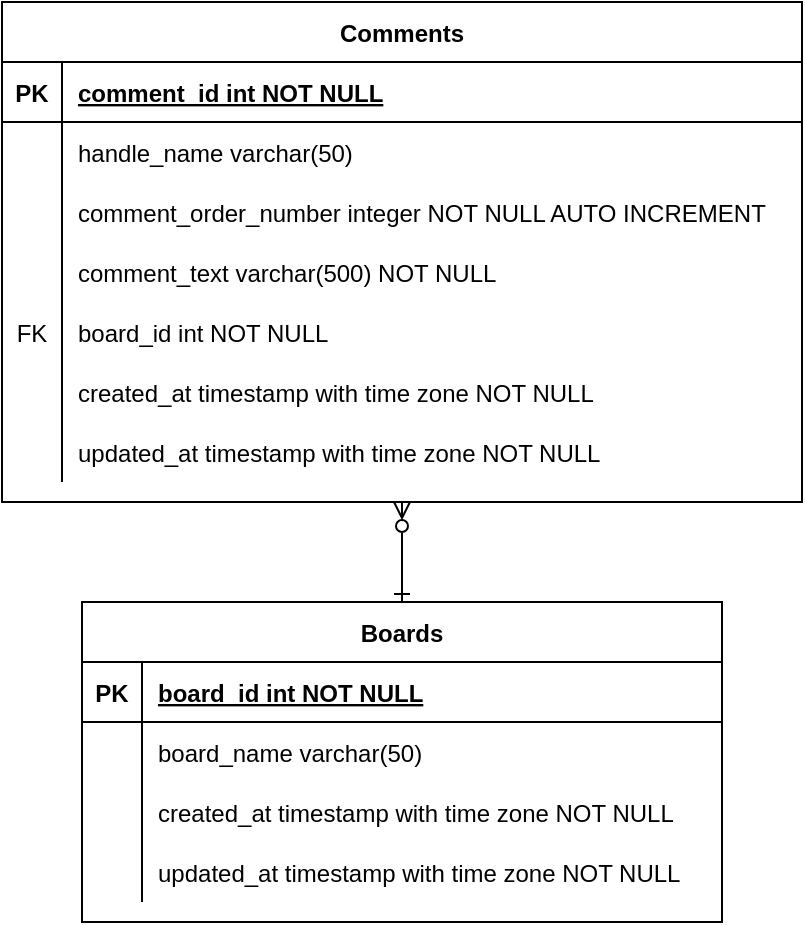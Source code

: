 <mxfile>
    <diagram id="R2lEEEUBdFMjLlhIrx00" name="Page-1">
        <mxGraphModel dx="629" dy="445" grid="1" gridSize="10" guides="1" tooltips="1" connect="1" arrows="1" fold="1" page="1" pageScale="1" pageWidth="850" pageHeight="1100" math="0" shadow="0" extFonts="Permanent Marker^https://fonts.googleapis.com/css?family=Permanent+Marker">
            <root>
                <mxCell id="0"/>
                <mxCell id="1" parent="0"/>
                <mxCell id="2Nbfj4_2pB3e8aUlFarP-18" style="edgeStyle=orthogonalEdgeStyle;rounded=0;orthogonalLoop=1;jettySize=auto;html=1;entryX=0.5;entryY=0;entryDx=0;entryDy=0;endArrow=ERone;endFill=0;startArrow=ERzeroToMany;startFill=0;" parent="1" source="ctsZYJ_Ft5Dsu8GefjpD-1" target="2Nbfj4_2pB3e8aUlFarP-1" edge="1">
                    <mxGeometry relative="1" as="geometry"/>
                </mxCell>
                <mxCell id="ctsZYJ_Ft5Dsu8GefjpD-1" value="Comments" style="shape=table;startSize=30;container=1;collapsible=1;childLayout=tableLayout;fixedRows=1;rowLines=0;fontStyle=1;align=center;resizeLast=1;" parent="1" vertex="1">
                    <mxGeometry x="80" y="130" width="400" height="250" as="geometry"/>
                </mxCell>
                <mxCell id="ctsZYJ_Ft5Dsu8GefjpD-2" value="" style="shape=partialRectangle;collapsible=0;dropTarget=0;pointerEvents=0;fillColor=none;points=[[0,0.5],[1,0.5]];portConstraint=eastwest;top=0;left=0;right=0;bottom=1;" parent="ctsZYJ_Ft5Dsu8GefjpD-1" vertex="1">
                    <mxGeometry y="30" width="400" height="30" as="geometry"/>
                </mxCell>
                <mxCell id="ctsZYJ_Ft5Dsu8GefjpD-3" value="PK" style="shape=partialRectangle;overflow=hidden;connectable=0;fillColor=none;top=0;left=0;bottom=0;right=0;fontStyle=1;" parent="ctsZYJ_Ft5Dsu8GefjpD-2" vertex="1">
                    <mxGeometry width="30" height="30" as="geometry">
                        <mxRectangle width="30" height="30" as="alternateBounds"/>
                    </mxGeometry>
                </mxCell>
                <mxCell id="ctsZYJ_Ft5Dsu8GefjpD-4" value="comment_id int NOT NULL " style="shape=partialRectangle;overflow=hidden;connectable=0;fillColor=none;top=0;left=0;bottom=0;right=0;align=left;spacingLeft=6;fontStyle=5;" parent="ctsZYJ_Ft5Dsu8GefjpD-2" vertex="1">
                    <mxGeometry x="30" width="370" height="30" as="geometry">
                        <mxRectangle width="370" height="30" as="alternateBounds"/>
                    </mxGeometry>
                </mxCell>
                <mxCell id="ctsZYJ_Ft5Dsu8GefjpD-5" value="" style="shape=partialRectangle;collapsible=0;dropTarget=0;pointerEvents=0;fillColor=none;points=[[0,0.5],[1,0.5]];portConstraint=eastwest;top=0;left=0;right=0;bottom=0;" parent="ctsZYJ_Ft5Dsu8GefjpD-1" vertex="1">
                    <mxGeometry y="60" width="400" height="30" as="geometry"/>
                </mxCell>
                <mxCell id="ctsZYJ_Ft5Dsu8GefjpD-6" value="" style="shape=partialRectangle;overflow=hidden;connectable=0;fillColor=none;top=0;left=0;bottom=0;right=0;" parent="ctsZYJ_Ft5Dsu8GefjpD-5" vertex="1">
                    <mxGeometry width="30" height="30" as="geometry">
                        <mxRectangle width="30" height="30" as="alternateBounds"/>
                    </mxGeometry>
                </mxCell>
                <mxCell id="ctsZYJ_Ft5Dsu8GefjpD-7" value="handle_name varchar(50)" style="shape=partialRectangle;overflow=hidden;connectable=0;fillColor=none;top=0;left=0;bottom=0;right=0;align=left;spacingLeft=6;" parent="ctsZYJ_Ft5Dsu8GefjpD-5" vertex="1">
                    <mxGeometry x="30" width="370" height="30" as="geometry">
                        <mxRectangle width="370" height="30" as="alternateBounds"/>
                    </mxGeometry>
                </mxCell>
                <mxCell id="ctsZYJ_Ft5Dsu8GefjpD-8" value="" style="shape=partialRectangle;collapsible=0;dropTarget=0;pointerEvents=0;fillColor=none;points=[[0,0.5],[1,0.5]];portConstraint=eastwest;top=0;left=0;right=0;bottom=0;" parent="ctsZYJ_Ft5Dsu8GefjpD-1" vertex="1">
                    <mxGeometry y="90" width="400" height="30" as="geometry"/>
                </mxCell>
                <mxCell id="ctsZYJ_Ft5Dsu8GefjpD-9" value="" style="shape=partialRectangle;overflow=hidden;connectable=0;fillColor=none;top=0;left=0;bottom=0;right=0;" parent="ctsZYJ_Ft5Dsu8GefjpD-8" vertex="1">
                    <mxGeometry width="30" height="30" as="geometry">
                        <mxRectangle width="30" height="30" as="alternateBounds"/>
                    </mxGeometry>
                </mxCell>
                <mxCell id="ctsZYJ_Ft5Dsu8GefjpD-10" value="comment_order_number integer NOT NULL AUTO INCREMENT" style="shape=partialRectangle;overflow=hidden;connectable=0;fillColor=none;top=0;left=0;bottom=0;right=0;align=left;spacingLeft=6;" parent="ctsZYJ_Ft5Dsu8GefjpD-8" vertex="1">
                    <mxGeometry x="30" width="370" height="30" as="geometry">
                        <mxRectangle width="370" height="30" as="alternateBounds"/>
                    </mxGeometry>
                </mxCell>
                <mxCell id="5" value="" style="shape=partialRectangle;collapsible=0;dropTarget=0;pointerEvents=0;fillColor=none;points=[[0,0.5],[1,0.5]];portConstraint=eastwest;top=0;left=0;right=0;bottom=0;" parent="ctsZYJ_Ft5Dsu8GefjpD-1" vertex="1">
                    <mxGeometry y="120" width="400" height="30" as="geometry"/>
                </mxCell>
                <mxCell id="6" value="" style="shape=partialRectangle;overflow=hidden;connectable=0;fillColor=none;top=0;left=0;bottom=0;right=0;" parent="5" vertex="1">
                    <mxGeometry width="30" height="30" as="geometry">
                        <mxRectangle width="30" height="30" as="alternateBounds"/>
                    </mxGeometry>
                </mxCell>
                <mxCell id="7" value="comment_text varchar(500) NOT NULL" style="shape=partialRectangle;overflow=hidden;connectable=0;fillColor=none;top=0;left=0;bottom=0;right=0;align=left;spacingLeft=6;" parent="5" vertex="1">
                    <mxGeometry x="30" width="370" height="30" as="geometry">
                        <mxRectangle width="370" height="30" as="alternateBounds"/>
                    </mxGeometry>
                </mxCell>
                <mxCell id="8" value="" style="shape=partialRectangle;collapsible=0;dropTarget=0;pointerEvents=0;fillColor=none;points=[[0,0.5],[1,0.5]];portConstraint=eastwest;top=0;left=0;right=0;bottom=0;" vertex="1" parent="ctsZYJ_Ft5Dsu8GefjpD-1">
                    <mxGeometry y="150" width="400" height="30" as="geometry"/>
                </mxCell>
                <mxCell id="9" value="FK" style="shape=partialRectangle;overflow=hidden;connectable=0;fillColor=none;top=0;left=0;bottom=0;right=0;" vertex="1" parent="8">
                    <mxGeometry width="30" height="30" as="geometry">
                        <mxRectangle width="30" height="30" as="alternateBounds"/>
                    </mxGeometry>
                </mxCell>
                <mxCell id="10" value="board_id int NOT NULL" style="shape=partialRectangle;overflow=hidden;connectable=0;fillColor=none;top=0;left=0;bottom=0;right=0;align=left;spacingLeft=6;" vertex="1" parent="8">
                    <mxGeometry x="30" width="370" height="30" as="geometry">
                        <mxRectangle width="370" height="30" as="alternateBounds"/>
                    </mxGeometry>
                </mxCell>
                <mxCell id="ctsZYJ_Ft5Dsu8GefjpD-11" value="" style="shape=partialRectangle;collapsible=0;dropTarget=0;pointerEvents=0;fillColor=none;points=[[0,0.5],[1,0.5]];portConstraint=eastwest;top=0;left=0;right=0;bottom=0;" parent="ctsZYJ_Ft5Dsu8GefjpD-1" vertex="1">
                    <mxGeometry y="180" width="400" height="30" as="geometry"/>
                </mxCell>
                <mxCell id="ctsZYJ_Ft5Dsu8GefjpD-12" value="" style="shape=partialRectangle;overflow=hidden;connectable=0;fillColor=none;top=0;left=0;bottom=0;right=0;" parent="ctsZYJ_Ft5Dsu8GefjpD-11" vertex="1">
                    <mxGeometry width="30" height="30" as="geometry">
                        <mxRectangle width="30" height="30" as="alternateBounds"/>
                    </mxGeometry>
                </mxCell>
                <mxCell id="ctsZYJ_Ft5Dsu8GefjpD-13" value="created_at timestamp with time zone NOT NULL" style="shape=partialRectangle;overflow=hidden;connectable=0;fillColor=none;top=0;left=0;bottom=0;right=0;align=left;spacingLeft=6;" parent="ctsZYJ_Ft5Dsu8GefjpD-11" vertex="1">
                    <mxGeometry x="30" width="370" height="30" as="geometry">
                        <mxRectangle width="370" height="30" as="alternateBounds"/>
                    </mxGeometry>
                </mxCell>
                <mxCell id="2" value="" style="shape=partialRectangle;collapsible=0;dropTarget=0;pointerEvents=0;fillColor=none;points=[[0,0.5],[1,0.5]];portConstraint=eastwest;top=0;left=0;right=0;bottom=0;" parent="ctsZYJ_Ft5Dsu8GefjpD-1" vertex="1">
                    <mxGeometry y="210" width="400" height="30" as="geometry"/>
                </mxCell>
                <mxCell id="3" value="" style="shape=partialRectangle;overflow=hidden;connectable=0;fillColor=none;top=0;left=0;bottom=0;right=0;" parent="2" vertex="1">
                    <mxGeometry width="30" height="30" as="geometry">
                        <mxRectangle width="30" height="30" as="alternateBounds"/>
                    </mxGeometry>
                </mxCell>
                <mxCell id="4" value="updated_at timestamp with time zone NOT NULL" style="shape=partialRectangle;overflow=hidden;connectable=0;fillColor=none;top=0;left=0;bottom=0;right=0;align=left;spacingLeft=6;" parent="2" vertex="1">
                    <mxGeometry x="30" width="370" height="30" as="geometry">
                        <mxRectangle width="370" height="30" as="alternateBounds"/>
                    </mxGeometry>
                </mxCell>
                <mxCell id="2Nbfj4_2pB3e8aUlFarP-1" value="Boards" style="shape=table;startSize=30;container=1;collapsible=1;childLayout=tableLayout;fixedRows=1;rowLines=0;fontStyle=1;align=center;resizeLast=1;" parent="1" vertex="1">
                    <mxGeometry x="120" y="430" width="320" height="160" as="geometry"/>
                </mxCell>
                <mxCell id="2Nbfj4_2pB3e8aUlFarP-2" value="" style="shape=partialRectangle;collapsible=0;dropTarget=0;pointerEvents=0;fillColor=none;points=[[0,0.5],[1,0.5]];portConstraint=eastwest;top=0;left=0;right=0;bottom=1;" parent="2Nbfj4_2pB3e8aUlFarP-1" vertex="1">
                    <mxGeometry y="30" width="320" height="30" as="geometry"/>
                </mxCell>
                <mxCell id="2Nbfj4_2pB3e8aUlFarP-3" value="PK" style="shape=partialRectangle;overflow=hidden;connectable=0;fillColor=none;top=0;left=0;bottom=0;right=0;fontStyle=1;" parent="2Nbfj4_2pB3e8aUlFarP-2" vertex="1">
                    <mxGeometry width="30" height="30" as="geometry">
                        <mxRectangle width="30" height="30" as="alternateBounds"/>
                    </mxGeometry>
                </mxCell>
                <mxCell id="2Nbfj4_2pB3e8aUlFarP-4" value="board_id int NOT NULL " style="shape=partialRectangle;overflow=hidden;connectable=0;fillColor=none;top=0;left=0;bottom=0;right=0;align=left;spacingLeft=6;fontStyle=5;" parent="2Nbfj4_2pB3e8aUlFarP-2" vertex="1">
                    <mxGeometry x="30" width="290" height="30" as="geometry">
                        <mxRectangle width="290" height="30" as="alternateBounds"/>
                    </mxGeometry>
                </mxCell>
                <mxCell id="2Nbfj4_2pB3e8aUlFarP-5" value="" style="shape=partialRectangle;collapsible=0;dropTarget=0;pointerEvents=0;fillColor=none;points=[[0,0.5],[1,0.5]];portConstraint=eastwest;top=0;left=0;right=0;bottom=0;" parent="2Nbfj4_2pB3e8aUlFarP-1" vertex="1">
                    <mxGeometry y="60" width="320" height="30" as="geometry"/>
                </mxCell>
                <mxCell id="2Nbfj4_2pB3e8aUlFarP-6" value="" style="shape=partialRectangle;overflow=hidden;connectable=0;fillColor=none;top=0;left=0;bottom=0;right=0;" parent="2Nbfj4_2pB3e8aUlFarP-5" vertex="1">
                    <mxGeometry width="30" height="30" as="geometry">
                        <mxRectangle width="30" height="30" as="alternateBounds"/>
                    </mxGeometry>
                </mxCell>
                <mxCell id="2Nbfj4_2pB3e8aUlFarP-7" value="board_name varchar(50)" style="shape=partialRectangle;overflow=hidden;connectable=0;fillColor=none;top=0;left=0;bottom=0;right=0;align=left;spacingLeft=6;" parent="2Nbfj4_2pB3e8aUlFarP-5" vertex="1">
                    <mxGeometry x="30" width="290" height="30" as="geometry">
                        <mxRectangle width="290" height="30" as="alternateBounds"/>
                    </mxGeometry>
                </mxCell>
                <mxCell id="2Nbfj4_2pB3e8aUlFarP-11" value="" style="shape=partialRectangle;collapsible=0;dropTarget=0;pointerEvents=0;fillColor=none;points=[[0,0.5],[1,0.5]];portConstraint=eastwest;top=0;left=0;right=0;bottom=0;" parent="2Nbfj4_2pB3e8aUlFarP-1" vertex="1">
                    <mxGeometry y="90" width="320" height="30" as="geometry"/>
                </mxCell>
                <mxCell id="2Nbfj4_2pB3e8aUlFarP-12" value="" style="shape=partialRectangle;overflow=hidden;connectable=0;fillColor=none;top=0;left=0;bottom=0;right=0;" parent="2Nbfj4_2pB3e8aUlFarP-11" vertex="1">
                    <mxGeometry width="30" height="30" as="geometry">
                        <mxRectangle width="30" height="30" as="alternateBounds"/>
                    </mxGeometry>
                </mxCell>
                <mxCell id="2Nbfj4_2pB3e8aUlFarP-13" value="created_at timestamp with time zone NOT NULL" style="shape=partialRectangle;overflow=hidden;connectable=0;fillColor=none;top=0;left=0;bottom=0;right=0;align=left;spacingLeft=6;" parent="2Nbfj4_2pB3e8aUlFarP-11" vertex="1">
                    <mxGeometry x="30" width="290" height="30" as="geometry">
                        <mxRectangle width="290" height="30" as="alternateBounds"/>
                    </mxGeometry>
                </mxCell>
                <mxCell id="2Nbfj4_2pB3e8aUlFarP-14" value="" style="shape=partialRectangle;collapsible=0;dropTarget=0;pointerEvents=0;fillColor=none;points=[[0,0.5],[1,0.5]];portConstraint=eastwest;top=0;left=0;right=0;bottom=0;" parent="2Nbfj4_2pB3e8aUlFarP-1" vertex="1">
                    <mxGeometry y="120" width="320" height="30" as="geometry"/>
                </mxCell>
                <mxCell id="2Nbfj4_2pB3e8aUlFarP-15" value="" style="shape=partialRectangle;overflow=hidden;connectable=0;fillColor=none;top=0;left=0;bottom=0;right=0;" parent="2Nbfj4_2pB3e8aUlFarP-14" vertex="1">
                    <mxGeometry width="30" height="30" as="geometry">
                        <mxRectangle width="30" height="30" as="alternateBounds"/>
                    </mxGeometry>
                </mxCell>
                <mxCell id="2Nbfj4_2pB3e8aUlFarP-16" value="updated_at timestamp with time zone NOT NULL" style="shape=partialRectangle;overflow=hidden;connectable=0;fillColor=none;top=0;left=0;bottom=0;right=0;align=left;spacingLeft=6;" parent="2Nbfj4_2pB3e8aUlFarP-14" vertex="1">
                    <mxGeometry x="30" width="290" height="30" as="geometry">
                        <mxRectangle width="290" height="30" as="alternateBounds"/>
                    </mxGeometry>
                </mxCell>
            </root>
        </mxGraphModel>
    </diagram>
</mxfile>